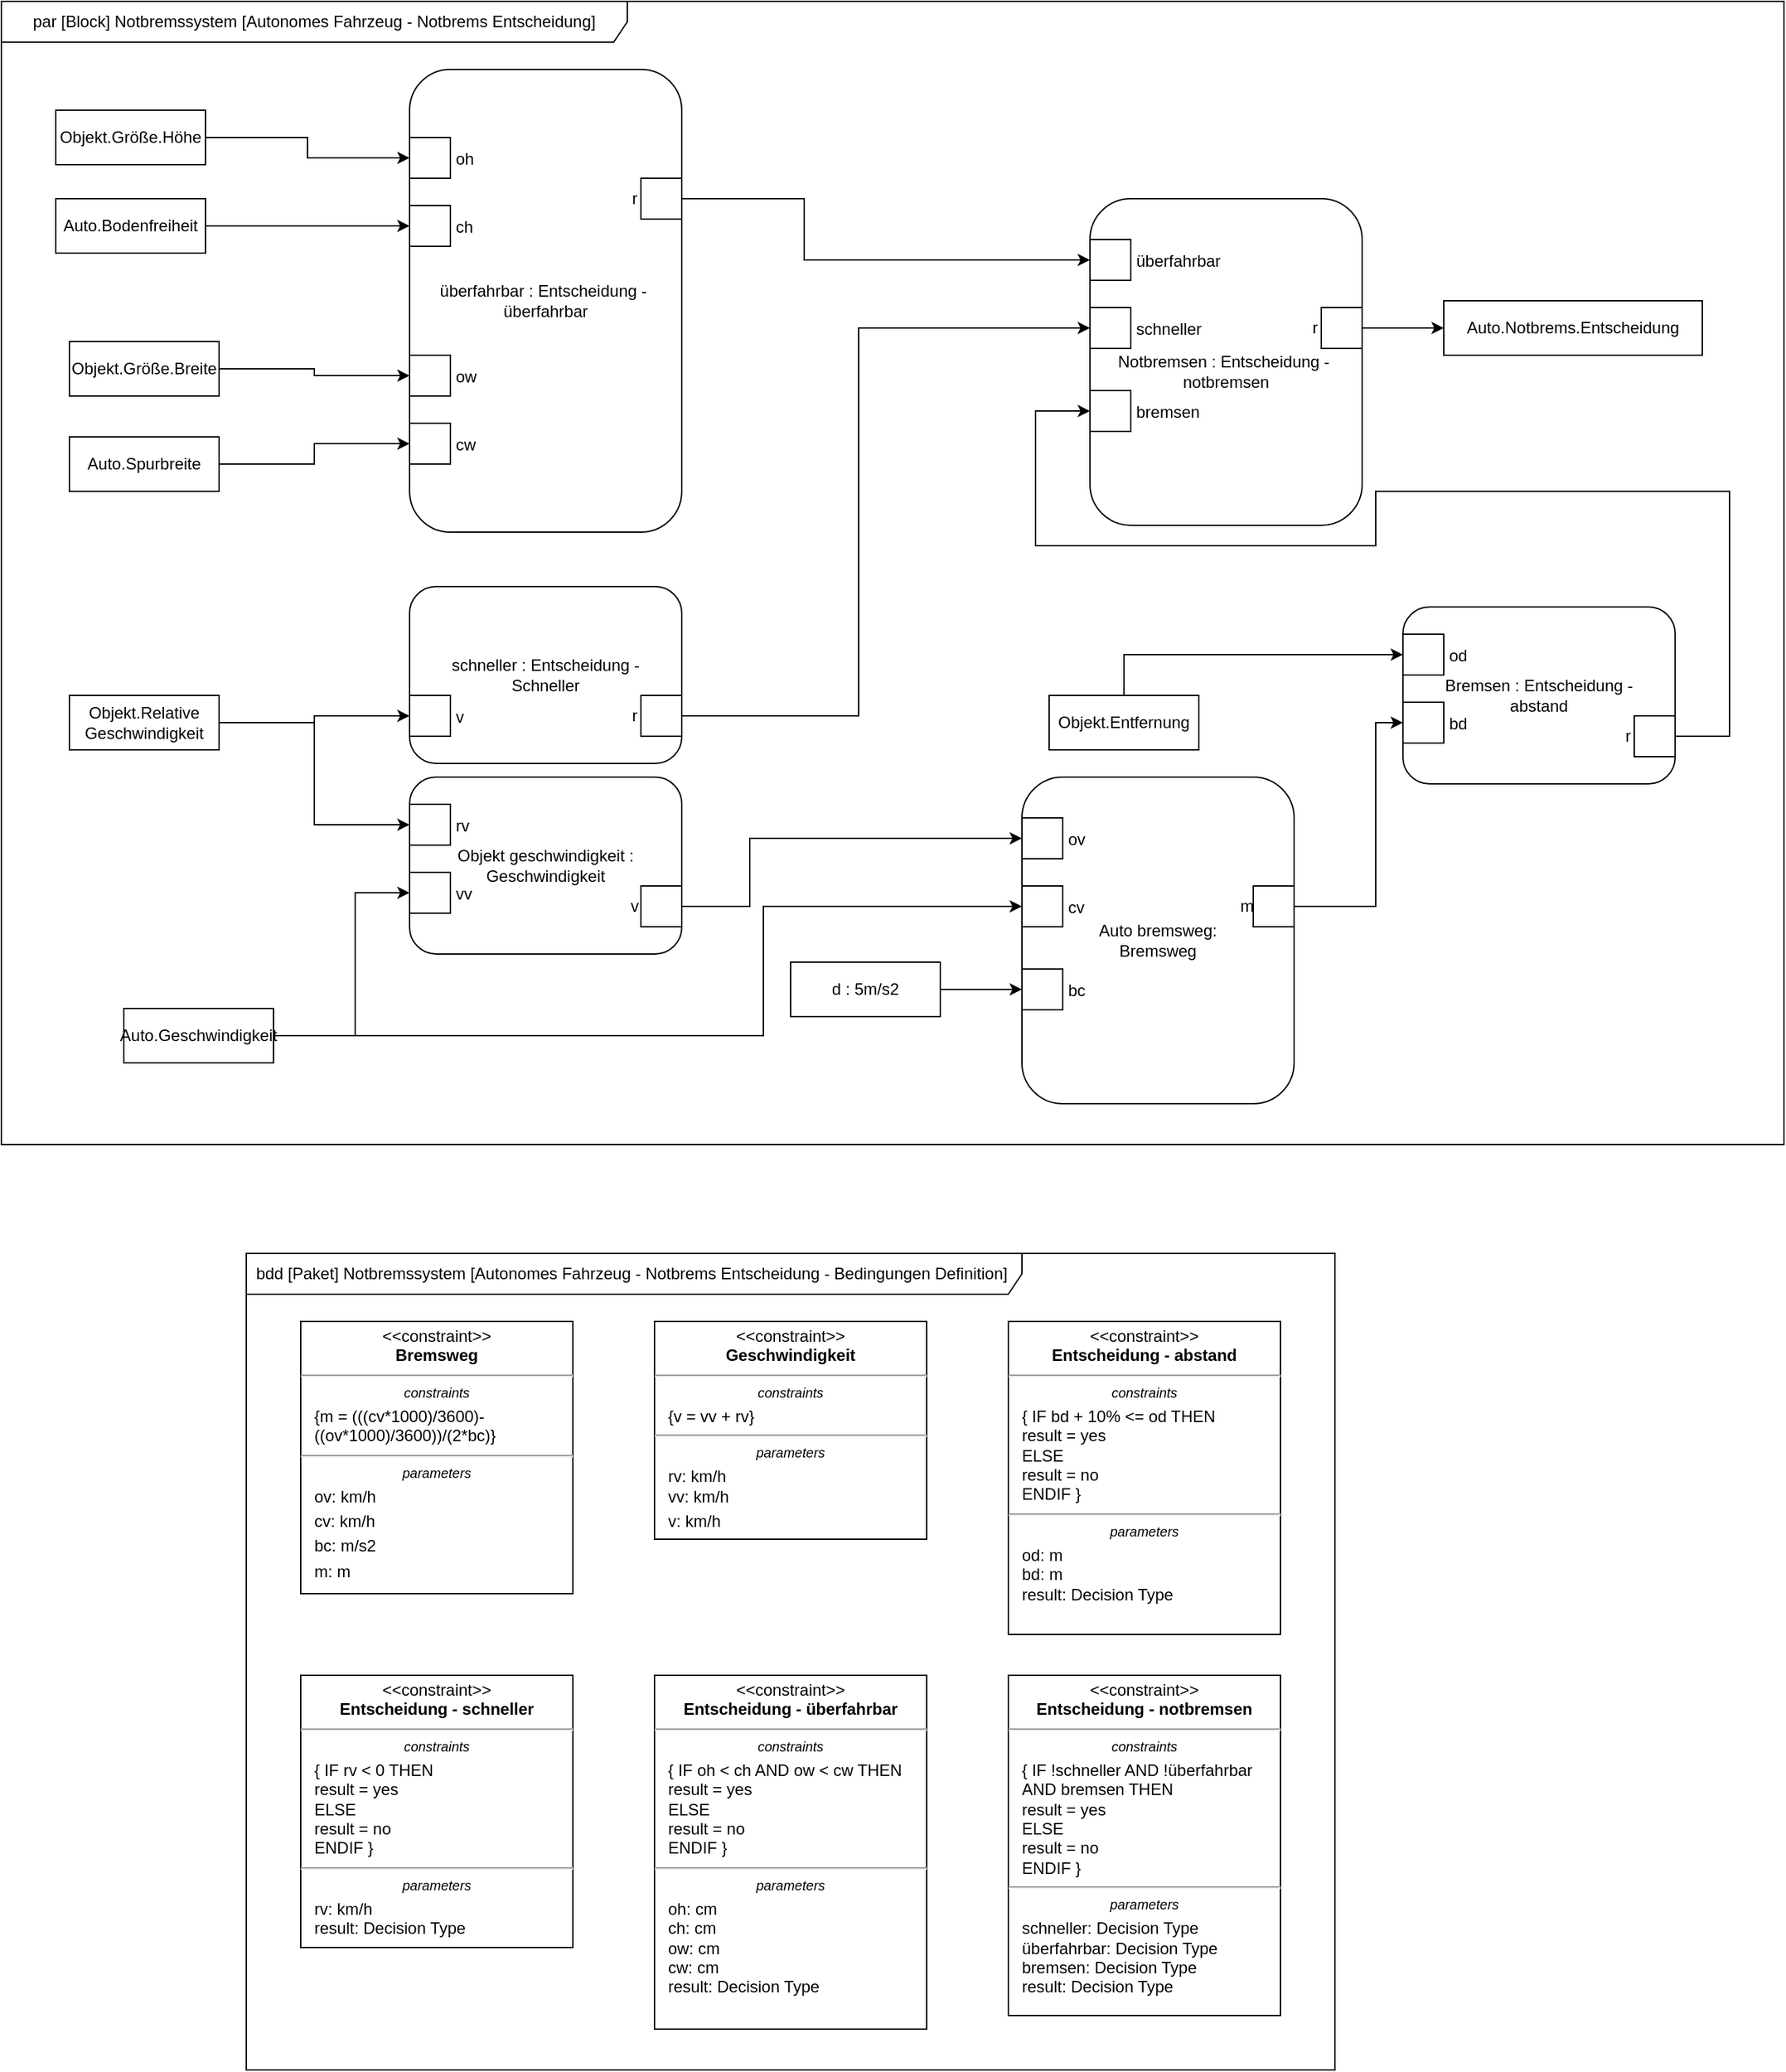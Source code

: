 <mxfile version="22.1.21" type="device">
  <diagram name="Page-1" id="929967ad-93f9-6ef4-fab6-5d389245f69c">
    <mxGraphModel dx="797" dy="447" grid="1" gridSize="10" guides="1" tooltips="1" connect="1" arrows="1" fold="1" page="1" pageScale="1.5" pageWidth="1169" pageHeight="826" background="none" math="0" shadow="0">
      <root>
        <mxCell id="0" style=";html=1;" />
        <mxCell id="1" style=";html=1;" parent="0" />
        <mxCell id="T8QVeg7aDXr-v9vp2et7-98" style="edgeStyle=orthogonalEdgeStyle;rounded=0;orthogonalLoop=1;jettySize=auto;html=1;" parent="1" source="T8QVeg7aDXr-v9vp2et7-7" target="T8QVeg7aDXr-v9vp2et7-93" edge="1">
          <mxGeometry relative="1" as="geometry">
            <Array as="points">
              <mxPoint x="1035" y="780" />
            </Array>
          </mxGeometry>
        </mxCell>
        <mxCell id="T8QVeg7aDXr-v9vp2et7-7" value="Objekt.Entfernung" style="rounded=0;whiteSpace=wrap;html=1;" parent="1" vertex="1">
          <mxGeometry x="980" y="810" width="110" height="40" as="geometry" />
        </mxCell>
        <mxCell id="T8QVeg7aDXr-v9vp2et7-55" style="edgeStyle=orthogonalEdgeStyle;rounded=0;orthogonalLoop=1;jettySize=auto;html=1;" parent="1" source="T8QVeg7aDXr-v9vp2et7-8" target="T8QVeg7aDXr-v9vp2et7-47" edge="1">
          <mxGeometry relative="1" as="geometry" />
        </mxCell>
        <mxCell id="T8QVeg7aDXr-v9vp2et7-8" value="Objekt.Größe.Höhe" style="rounded=0;whiteSpace=wrap;html=1;" parent="1" vertex="1">
          <mxGeometry x="250" y="380" width="110" height="40" as="geometry" />
        </mxCell>
        <mxCell id="T8QVeg7aDXr-v9vp2et7-63" style="edgeStyle=orthogonalEdgeStyle;rounded=0;orthogonalLoop=1;jettySize=auto;html=1;" parent="1" source="T8QVeg7aDXr-v9vp2et7-9" target="T8QVeg7aDXr-v9vp2et7-60" edge="1">
          <mxGeometry relative="1" as="geometry" />
        </mxCell>
        <mxCell id="T8QVeg7aDXr-v9vp2et7-120" style="edgeStyle=orthogonalEdgeStyle;rounded=0;orthogonalLoop=1;jettySize=auto;html=1;entryX=0;entryY=0.5;entryDx=0;entryDy=0;" parent="1" source="T8QVeg7aDXr-v9vp2et7-9" target="T8QVeg7aDXr-v9vp2et7-66" edge="1">
          <mxGeometry relative="1" as="geometry" />
        </mxCell>
        <mxCell id="T8QVeg7aDXr-v9vp2et7-9" value="Objekt.Relative&lt;br&gt;Geschwindigkeit" style="rounded=0;whiteSpace=wrap;html=1;" parent="1" vertex="1">
          <mxGeometry x="260" y="810" width="110" height="40" as="geometry" />
        </mxCell>
        <mxCell id="T8QVeg7aDXr-v9vp2et7-35" value="" style="group" parent="1" vertex="1" connectable="0">
          <mxGeometry x="960" y="870" width="200" height="240" as="geometry" />
        </mxCell>
        <mxCell id="T8QVeg7aDXr-v9vp2et7-36" value="Auto bremsweg:&lt;br&gt;Bremsweg" style="rounded=1;whiteSpace=wrap;html=1;" parent="T8QVeg7aDXr-v9vp2et7-35" vertex="1">
          <mxGeometry width="200" height="240" as="geometry" />
        </mxCell>
        <mxCell id="T8QVeg7aDXr-v9vp2et7-37" value="ov" style="fontStyle=0;labelPosition=right;verticalLabelPosition=middle;align=left;verticalAlign=middle;spacingLeft=2;" parent="T8QVeg7aDXr-v9vp2et7-35" vertex="1">
          <mxGeometry y="30" width="30" height="30" as="geometry" />
        </mxCell>
        <mxCell id="T8QVeg7aDXr-v9vp2et7-38" value="" style="fontStyle=0;labelPosition=right;verticalLabelPosition=middle;align=left;verticalAlign=middle;spacingLeft=2;flipH=0;flipV=1;direction=east;rotation=0;" parent="T8QVeg7aDXr-v9vp2et7-35" vertex="1">
          <mxGeometry x="170" y="80" width="30" height="30" as="geometry" />
        </mxCell>
        <mxCell id="T8QVeg7aDXr-v9vp2et7-39" value="m" style="text;html=1;align=center;verticalAlign=middle;resizable=0;points=[];autosize=1;strokeColor=none;fillColor=none;" parent="T8QVeg7aDXr-v9vp2et7-35" vertex="1">
          <mxGeometry x="150" y="80" width="30" height="30" as="geometry" />
        </mxCell>
        <mxCell id="T8QVeg7aDXr-v9vp2et7-83" value="cv" style="fontStyle=0;labelPosition=right;verticalLabelPosition=middle;align=left;verticalAlign=middle;spacingLeft=2;" parent="T8QVeg7aDXr-v9vp2et7-35" vertex="1">
          <mxGeometry y="80" width="30" height="30" as="geometry" />
        </mxCell>
        <mxCell id="T8QVeg7aDXr-v9vp2et7-86" value="bc" style="fontStyle=0;labelPosition=right;verticalLabelPosition=middle;align=left;verticalAlign=middle;spacingLeft=2;" parent="T8QVeg7aDXr-v9vp2et7-35" vertex="1">
          <mxGeometry y="141" width="30" height="30" as="geometry" />
        </mxCell>
        <mxCell id="T8QVeg7aDXr-v9vp2et7-56" style="edgeStyle=orthogonalEdgeStyle;rounded=0;orthogonalLoop=1;jettySize=auto;html=1;" parent="1" source="T8QVeg7aDXr-v9vp2et7-42" target="T8QVeg7aDXr-v9vp2et7-51" edge="1">
          <mxGeometry relative="1" as="geometry" />
        </mxCell>
        <mxCell id="T8QVeg7aDXr-v9vp2et7-42" value="Objekt.Größe.Breite" style="rounded=0;whiteSpace=wrap;html=1;" parent="1" vertex="1">
          <mxGeometry x="260" y="550" width="110" height="40" as="geometry" />
        </mxCell>
        <mxCell id="T8QVeg7aDXr-v9vp2et7-53" style="edgeStyle=orthogonalEdgeStyle;rounded=0;orthogonalLoop=1;jettySize=auto;html=1;" parent="1" source="T8QVeg7aDXr-v9vp2et7-43" target="T8QVeg7aDXr-v9vp2et7-50" edge="1">
          <mxGeometry relative="1" as="geometry">
            <Array as="points">
              <mxPoint x="410" y="465" />
              <mxPoint x="410" y="465" />
            </Array>
          </mxGeometry>
        </mxCell>
        <mxCell id="T8QVeg7aDXr-v9vp2et7-43" value="Auto.Bodenfreiheit" style="rounded=0;whiteSpace=wrap;html=1;" parent="1" vertex="1">
          <mxGeometry x="250" y="445" width="110" height="40" as="geometry" />
        </mxCell>
        <mxCell id="T8QVeg7aDXr-v9vp2et7-57" style="edgeStyle=orthogonalEdgeStyle;rounded=0;orthogonalLoop=1;jettySize=auto;html=1;" parent="1" source="T8QVeg7aDXr-v9vp2et7-44" target="T8QVeg7aDXr-v9vp2et7-52" edge="1">
          <mxGeometry relative="1" as="geometry" />
        </mxCell>
        <mxCell id="T8QVeg7aDXr-v9vp2et7-44" value="Auto.Spurbreite" style="rounded=0;whiteSpace=wrap;html=1;" parent="1" vertex="1">
          <mxGeometry x="260" y="620" width="110" height="40" as="geometry" />
        </mxCell>
        <mxCell id="T8QVeg7aDXr-v9vp2et7-45" value="" style="group" parent="1" vertex="1" connectable="0">
          <mxGeometry x="510" y="350" width="200" height="340" as="geometry" />
        </mxCell>
        <mxCell id="T8QVeg7aDXr-v9vp2et7-46" value="überfahrbar : Entscheidung -&amp;nbsp;&lt;br&gt;überfahrbar" style="rounded=1;whiteSpace=wrap;html=1;" parent="T8QVeg7aDXr-v9vp2et7-45" vertex="1">
          <mxGeometry width="200" height="340" as="geometry" />
        </mxCell>
        <mxCell id="T8QVeg7aDXr-v9vp2et7-47" value="oh" style="fontStyle=0;labelPosition=right;verticalLabelPosition=middle;align=left;verticalAlign=middle;spacingLeft=2;" parent="T8QVeg7aDXr-v9vp2et7-45" vertex="1">
          <mxGeometry y="50" width="30" height="30" as="geometry" />
        </mxCell>
        <mxCell id="T8QVeg7aDXr-v9vp2et7-48" value="" style="fontStyle=0;labelPosition=right;verticalLabelPosition=middle;align=left;verticalAlign=middle;spacingLeft=2;flipH=0;flipV=1;direction=east;rotation=0;" parent="T8QVeg7aDXr-v9vp2et7-45" vertex="1">
          <mxGeometry x="170" y="80" width="30" height="30" as="geometry" />
        </mxCell>
        <mxCell id="T8QVeg7aDXr-v9vp2et7-49" value="r" style="text;html=1;align=center;verticalAlign=middle;resizable=0;points=[];autosize=1;strokeColor=none;fillColor=none;" parent="T8QVeg7aDXr-v9vp2et7-45" vertex="1">
          <mxGeometry x="150" y="80" width="30" height="30" as="geometry" />
        </mxCell>
        <mxCell id="T8QVeg7aDXr-v9vp2et7-52" value="cw" style="fontStyle=0;labelPosition=right;verticalLabelPosition=middle;align=left;verticalAlign=middle;spacingLeft=2;" parent="T8QVeg7aDXr-v9vp2et7-45" vertex="1">
          <mxGeometry y="260" width="30" height="30" as="geometry" />
        </mxCell>
        <mxCell id="T8QVeg7aDXr-v9vp2et7-51" value="ow" style="fontStyle=0;labelPosition=right;verticalLabelPosition=middle;align=left;verticalAlign=middle;spacingLeft=2;" parent="T8QVeg7aDXr-v9vp2et7-45" vertex="1">
          <mxGeometry y="210" width="30" height="30" as="geometry" />
        </mxCell>
        <mxCell id="T8QVeg7aDXr-v9vp2et7-50" value="ch" style="fontStyle=0;labelPosition=right;verticalLabelPosition=middle;align=left;verticalAlign=middle;spacingLeft=2;" parent="T8QVeg7aDXr-v9vp2et7-45" vertex="1">
          <mxGeometry y="100" width="30" height="30" as="geometry" />
        </mxCell>
        <mxCell id="T8QVeg7aDXr-v9vp2et7-58" value="" style="group" parent="1" vertex="1" connectable="0">
          <mxGeometry x="510" y="730" width="200" height="130" as="geometry" />
        </mxCell>
        <mxCell id="T8QVeg7aDXr-v9vp2et7-59" value="schneller : Entscheidung -&lt;br&gt;Schneller" style="rounded=1;whiteSpace=wrap;html=1;" parent="T8QVeg7aDXr-v9vp2et7-58" vertex="1">
          <mxGeometry width="200" height="130" as="geometry" />
        </mxCell>
        <mxCell id="T8QVeg7aDXr-v9vp2et7-60" value="v" style="fontStyle=0;labelPosition=right;verticalLabelPosition=middle;align=left;verticalAlign=middle;spacingLeft=2;" parent="T8QVeg7aDXr-v9vp2et7-58" vertex="1">
          <mxGeometry y="80" width="30" height="30" as="geometry" />
        </mxCell>
        <mxCell id="T8QVeg7aDXr-v9vp2et7-61" value="" style="fontStyle=0;labelPosition=right;verticalLabelPosition=middle;align=left;verticalAlign=middle;spacingLeft=2;flipH=0;flipV=1;direction=east;rotation=0;" parent="T8QVeg7aDXr-v9vp2et7-58" vertex="1">
          <mxGeometry x="170" y="80" width="30" height="30" as="geometry" />
        </mxCell>
        <mxCell id="T8QVeg7aDXr-v9vp2et7-62" value="r" style="text;html=1;align=center;verticalAlign=middle;resizable=0;points=[];autosize=1;strokeColor=none;fillColor=none;" parent="T8QVeg7aDXr-v9vp2et7-58" vertex="1">
          <mxGeometry x="150" y="80" width="30" height="30" as="geometry" />
        </mxCell>
        <mxCell id="T8QVeg7aDXr-v9vp2et7-64" value="" style="group" parent="1" vertex="1" connectable="0">
          <mxGeometry x="510" y="870" width="200" height="130" as="geometry" />
        </mxCell>
        <mxCell id="T8QVeg7aDXr-v9vp2et7-65" value="Objekt geschwindigkeit :&lt;br&gt;Geschwindigkeit" style="rounded=1;whiteSpace=wrap;html=1;" parent="T8QVeg7aDXr-v9vp2et7-64" vertex="1">
          <mxGeometry width="200" height="130" as="geometry" />
        </mxCell>
        <mxCell id="T8QVeg7aDXr-v9vp2et7-66" value="rv" style="fontStyle=0;labelPosition=right;verticalLabelPosition=middle;align=left;verticalAlign=middle;spacingLeft=2;" parent="T8QVeg7aDXr-v9vp2et7-64" vertex="1">
          <mxGeometry y="20" width="30" height="30" as="geometry" />
        </mxCell>
        <mxCell id="T8QVeg7aDXr-v9vp2et7-67" value="" style="fontStyle=0;labelPosition=right;verticalLabelPosition=middle;align=left;verticalAlign=middle;spacingLeft=2;flipH=0;flipV=1;direction=east;rotation=0;" parent="T8QVeg7aDXr-v9vp2et7-64" vertex="1">
          <mxGeometry x="170" y="80" width="30" height="30" as="geometry" />
        </mxCell>
        <mxCell id="T8QVeg7aDXr-v9vp2et7-68" value="v" style="text;html=1;align=center;verticalAlign=middle;resizable=0;points=[];autosize=1;strokeColor=none;fillColor=none;" parent="T8QVeg7aDXr-v9vp2et7-64" vertex="1">
          <mxGeometry x="150" y="80" width="30" height="30" as="geometry" />
        </mxCell>
        <mxCell id="T8QVeg7aDXr-v9vp2et7-74" value="vv" style="fontStyle=0;labelPosition=right;verticalLabelPosition=middle;align=left;verticalAlign=middle;spacingLeft=2;" parent="T8QVeg7aDXr-v9vp2et7-64" vertex="1">
          <mxGeometry y="70" width="30" height="30" as="geometry" />
        </mxCell>
        <mxCell id="T8QVeg7aDXr-v9vp2et7-76" style="edgeStyle=orthogonalEdgeStyle;rounded=0;orthogonalLoop=1;jettySize=auto;html=1;" parent="1" source="T8QVeg7aDXr-v9vp2et7-75" target="T8QVeg7aDXr-v9vp2et7-74" edge="1">
          <mxGeometry relative="1" as="geometry">
            <Array as="points">
              <mxPoint x="470" y="1060" />
              <mxPoint x="470" y="955" />
            </Array>
          </mxGeometry>
        </mxCell>
        <mxCell id="T8QVeg7aDXr-v9vp2et7-87" style="edgeStyle=orthogonalEdgeStyle;rounded=0;orthogonalLoop=1;jettySize=auto;html=1;entryX=0;entryY=0.5;entryDx=0;entryDy=0;" parent="1" source="T8QVeg7aDXr-v9vp2et7-75" target="T8QVeg7aDXr-v9vp2et7-83" edge="1">
          <mxGeometry relative="1" as="geometry">
            <Array as="points">
              <mxPoint x="770" y="1060" />
              <mxPoint x="770" y="965" />
            </Array>
          </mxGeometry>
        </mxCell>
        <mxCell id="T8QVeg7aDXr-v9vp2et7-75" value="Auto.Geschwindigkeit" style="rounded=0;whiteSpace=wrap;html=1;" parent="1" vertex="1">
          <mxGeometry x="300" y="1040" width="110" height="40" as="geometry" />
        </mxCell>
        <mxCell id="T8QVeg7aDXr-v9vp2et7-77" style="edgeStyle=orthogonalEdgeStyle;rounded=0;orthogonalLoop=1;jettySize=auto;html=1;" parent="1" source="T8QVeg7aDXr-v9vp2et7-67" target="T8QVeg7aDXr-v9vp2et7-37" edge="1">
          <mxGeometry relative="1" as="geometry">
            <Array as="points">
              <mxPoint x="760" y="965" />
              <mxPoint x="760" y="915" />
            </Array>
          </mxGeometry>
        </mxCell>
        <mxCell id="T8QVeg7aDXr-v9vp2et7-90" style="edgeStyle=orthogonalEdgeStyle;rounded=0;orthogonalLoop=1;jettySize=auto;html=1;" parent="1" source="T8QVeg7aDXr-v9vp2et7-89" target="T8QVeg7aDXr-v9vp2et7-86" edge="1">
          <mxGeometry relative="1" as="geometry">
            <Array as="points">
              <mxPoint x="910" y="1026" />
              <mxPoint x="910" y="1026" />
            </Array>
          </mxGeometry>
        </mxCell>
        <mxCell id="T8QVeg7aDXr-v9vp2et7-89" value="d : 5m/s2" style="rounded=0;whiteSpace=wrap;html=1;" parent="1" vertex="1">
          <mxGeometry x="790" y="1006" width="110" height="40" as="geometry" />
        </mxCell>
        <mxCell id="T8QVeg7aDXr-v9vp2et7-91" value="" style="group" parent="1" vertex="1" connectable="0">
          <mxGeometry x="1240" y="745" width="200" height="130" as="geometry" />
        </mxCell>
        <mxCell id="T8QVeg7aDXr-v9vp2et7-92" value="Bremsen : Entscheidung -&lt;br&gt;abstand" style="rounded=1;whiteSpace=wrap;html=1;" parent="T8QVeg7aDXr-v9vp2et7-91" vertex="1">
          <mxGeometry width="200" height="130" as="geometry" />
        </mxCell>
        <mxCell id="T8QVeg7aDXr-v9vp2et7-93" value="od" style="fontStyle=0;labelPosition=right;verticalLabelPosition=middle;align=left;verticalAlign=middle;spacingLeft=2;" parent="T8QVeg7aDXr-v9vp2et7-91" vertex="1">
          <mxGeometry y="20" width="30" height="30" as="geometry" />
        </mxCell>
        <mxCell id="T8QVeg7aDXr-v9vp2et7-94" value="" style="fontStyle=0;labelPosition=right;verticalLabelPosition=middle;align=left;verticalAlign=middle;spacingLeft=2;flipH=0;flipV=1;direction=east;rotation=0;" parent="T8QVeg7aDXr-v9vp2et7-91" vertex="1">
          <mxGeometry x="170" y="80" width="30" height="30" as="geometry" />
        </mxCell>
        <mxCell id="T8QVeg7aDXr-v9vp2et7-95" value="r" style="text;html=1;align=center;verticalAlign=middle;resizable=0;points=[];autosize=1;strokeColor=none;fillColor=none;" parent="T8QVeg7aDXr-v9vp2et7-91" vertex="1">
          <mxGeometry x="150" y="80" width="30" height="30" as="geometry" />
        </mxCell>
        <mxCell id="T8QVeg7aDXr-v9vp2et7-96" value="bd" style="fontStyle=0;labelPosition=right;verticalLabelPosition=middle;align=left;verticalAlign=middle;spacingLeft=2;" parent="T8QVeg7aDXr-v9vp2et7-91" vertex="1">
          <mxGeometry y="70" width="30" height="30" as="geometry" />
        </mxCell>
        <mxCell id="T8QVeg7aDXr-v9vp2et7-97" style="edgeStyle=orthogonalEdgeStyle;rounded=0;orthogonalLoop=1;jettySize=auto;html=1;" parent="1" source="T8QVeg7aDXr-v9vp2et7-38" target="T8QVeg7aDXr-v9vp2et7-96" edge="1">
          <mxGeometry relative="1" as="geometry">
            <Array as="points">
              <mxPoint x="1220" y="965" />
              <mxPoint x="1220" y="830" />
            </Array>
          </mxGeometry>
        </mxCell>
        <mxCell id="T8QVeg7aDXr-v9vp2et7-108" value="" style="group" parent="1" vertex="1" connectable="0">
          <mxGeometry x="1010" y="445" width="200" height="240" as="geometry" />
        </mxCell>
        <mxCell id="T8QVeg7aDXr-v9vp2et7-109" value="&lt;br&gt;Notbremsen : Entscheidung -&amp;nbsp;&lt;br&gt;notbremsen" style="rounded=1;whiteSpace=wrap;html=1;" parent="T8QVeg7aDXr-v9vp2et7-108" vertex="1">
          <mxGeometry width="200" height="240" as="geometry" />
        </mxCell>
        <mxCell id="T8QVeg7aDXr-v9vp2et7-110" value="überfahrbar" style="fontStyle=0;labelPosition=right;verticalLabelPosition=middle;align=left;verticalAlign=middle;spacingLeft=2;" parent="T8QVeg7aDXr-v9vp2et7-108" vertex="1">
          <mxGeometry y="30" width="30" height="30" as="geometry" />
        </mxCell>
        <mxCell id="T8QVeg7aDXr-v9vp2et7-111" value="" style="fontStyle=0;labelPosition=right;verticalLabelPosition=middle;align=left;verticalAlign=middle;spacingLeft=2;flipH=0;flipV=1;direction=east;rotation=0;" parent="T8QVeg7aDXr-v9vp2et7-108" vertex="1">
          <mxGeometry x="170" y="80" width="30" height="30" as="geometry" />
        </mxCell>
        <mxCell id="T8QVeg7aDXr-v9vp2et7-112" value="r" style="text;html=1;align=center;verticalAlign=middle;resizable=0;points=[];autosize=1;strokeColor=none;fillColor=none;" parent="T8QVeg7aDXr-v9vp2et7-108" vertex="1">
          <mxGeometry x="150" y="80" width="30" height="30" as="geometry" />
        </mxCell>
        <mxCell id="T8QVeg7aDXr-v9vp2et7-113" value="schneller" style="fontStyle=0;labelPosition=right;verticalLabelPosition=middle;align=left;verticalAlign=middle;spacingLeft=2;" parent="T8QVeg7aDXr-v9vp2et7-108" vertex="1">
          <mxGeometry y="80" width="30" height="30" as="geometry" />
        </mxCell>
        <mxCell id="T8QVeg7aDXr-v9vp2et7-114" value="bremsen" style="fontStyle=0;labelPosition=right;verticalLabelPosition=middle;align=left;verticalAlign=middle;spacingLeft=2;" parent="T8QVeg7aDXr-v9vp2et7-108" vertex="1">
          <mxGeometry y="141" width="30" height="30" as="geometry" />
        </mxCell>
        <mxCell id="T8QVeg7aDXr-v9vp2et7-115" style="edgeStyle=orthogonalEdgeStyle;rounded=0;orthogonalLoop=1;jettySize=auto;html=1;" parent="1" source="T8QVeg7aDXr-v9vp2et7-94" target="T8QVeg7aDXr-v9vp2et7-114" edge="1">
          <mxGeometry relative="1" as="geometry">
            <Array as="points">
              <mxPoint x="1480" y="840" />
              <mxPoint x="1480" y="660" />
              <mxPoint x="1220" y="660" />
              <mxPoint x="1220" y="700" />
              <mxPoint x="970" y="700" />
              <mxPoint x="970" y="601" />
            </Array>
          </mxGeometry>
        </mxCell>
        <mxCell id="T8QVeg7aDXr-v9vp2et7-116" style="edgeStyle=orthogonalEdgeStyle;rounded=0;orthogonalLoop=1;jettySize=auto;html=1;" parent="1" source="T8QVeg7aDXr-v9vp2et7-61" target="T8QVeg7aDXr-v9vp2et7-113" edge="1">
          <mxGeometry relative="1" as="geometry">
            <Array as="points">
              <mxPoint x="840" y="825" />
              <mxPoint x="840" y="540" />
            </Array>
          </mxGeometry>
        </mxCell>
        <mxCell id="T8QVeg7aDXr-v9vp2et7-117" style="edgeStyle=orthogonalEdgeStyle;rounded=0;orthogonalLoop=1;jettySize=auto;html=1;" parent="1" source="T8QVeg7aDXr-v9vp2et7-48" target="T8QVeg7aDXr-v9vp2et7-110" edge="1">
          <mxGeometry relative="1" as="geometry">
            <Array as="points">
              <mxPoint x="800" y="445" />
              <mxPoint x="800" y="490" />
            </Array>
          </mxGeometry>
        </mxCell>
        <mxCell id="T8QVeg7aDXr-v9vp2et7-118" value="Auto.Notbrems.Entscheidung" style="rounded=0;whiteSpace=wrap;html=1;" parent="1" vertex="1">
          <mxGeometry x="1270" y="520" width="190" height="40" as="geometry" />
        </mxCell>
        <mxCell id="T8QVeg7aDXr-v9vp2et7-119" style="edgeStyle=orthogonalEdgeStyle;rounded=0;orthogonalLoop=1;jettySize=auto;html=1;" parent="1" source="T8QVeg7aDXr-v9vp2et7-111" target="T8QVeg7aDXr-v9vp2et7-118" edge="1">
          <mxGeometry relative="1" as="geometry" />
        </mxCell>
        <mxCell id="T8QVeg7aDXr-v9vp2et7-121" value="&lt;p style=&quot;margin:0px;margin-top:4px;text-align:center;&quot;&gt;&amp;lt;&amp;lt;constraint&amp;gt;&amp;gt;&lt;br&gt;&lt;b&gt;Entscheidung - schneller&lt;/b&gt;&lt;/p&gt;&lt;hr&gt;&lt;p style=&quot;font-size:10px;margin:0px;margin-top:4px;text-align:center;&quot;&gt;&lt;i&gt;constraints&lt;/i&gt;&lt;/p&gt;&lt;p style=&quot;margin:0px;margin-top:4px;margin-left:10px;text-align:left;&quot;&gt;{ IF rv &amp;lt; 0 THEN&lt;br&gt;&lt;span style=&quot;background-color: initial;&quot;&gt;result = yes&lt;br&gt;&lt;/span&gt;&lt;span style=&quot;background-color: initial;&quot;&gt;ELSE&amp;nbsp;&lt;br&gt;&lt;/span&gt;&lt;span style=&quot;background-color: initial;&quot;&gt;result = no&lt;br&gt;&lt;/span&gt;&lt;span style=&quot;background-color: initial;&quot;&gt;ENDIF }&lt;/span&gt;&lt;/p&gt;&lt;hr&gt;&lt;p style=&quot;font-size:10px;margin:0px;margin-top:4px;text-align:center;&quot;&gt;&lt;i&gt;parameters&lt;/i&gt;&lt;/p&gt;&lt;p style=&quot;margin:0px;margin-top:4px;margin-left:10px;text-align:left;&quot;&gt;rv: km/h&lt;br&gt;result: Decision Type&lt;/p&gt;" style="shape=rect;html=1;overflow=fill;whiteSpace=wrap;" parent="1" vertex="1">
          <mxGeometry x="430" y="1530" width="200" height="200" as="geometry" />
        </mxCell>
        <mxCell id="T8QVeg7aDXr-v9vp2et7-122" value="&lt;p style=&quot;margin:0px;margin-top:4px;text-align:center;&quot;&gt;&amp;lt;&amp;lt;constraint&amp;gt;&amp;gt;&lt;br&gt;&lt;b&gt;Bremsweg&lt;/b&gt;&lt;/p&gt;&lt;hr&gt;&lt;p style=&quot;font-size:10px;margin:0px;margin-top:4px;text-align:center;&quot;&gt;&lt;i&gt;constraints&lt;/i&gt;&lt;/p&gt;&lt;p style=&quot;margin:0px;margin-top:4px;margin-left:10px;text-align:left;&quot;&gt;{m = (((cv*1000)/3600)-((ov*1000)/3600))/(2*bc)}&lt;br&gt;&lt;/p&gt;&lt;hr&gt;&lt;p style=&quot;font-size:10px;margin:0px;margin-top:4px;text-align:center;&quot;&gt;&lt;i&gt;parameters&lt;/i&gt;&lt;/p&gt;&lt;p style=&quot;margin:0px;margin-top:4px;margin-left:10px;text-align:left;&quot;&gt;ov: km/h&lt;/p&gt;&lt;p style=&quot;margin:0px;margin-top:4px;margin-left:10px;text-align:left;&quot;&gt;cv: km/h&lt;/p&gt;&lt;p style=&quot;margin:0px;margin-top:4px;margin-left:10px;text-align:left;&quot;&gt;bc: m/s2&lt;/p&gt;&lt;p style=&quot;margin:0px;margin-top:4px;margin-left:10px;text-align:left;&quot;&gt;m: m&lt;/p&gt;" style="shape=rect;html=1;overflow=fill;whiteSpace=wrap;" parent="1" vertex="1">
          <mxGeometry x="430" y="1270.0" width="200" height="200" as="geometry" />
        </mxCell>
        <mxCell id="T8QVeg7aDXr-v9vp2et7-124" value="&lt;p style=&quot;margin:0px;margin-top:4px;text-align:center;&quot;&gt;&amp;lt;&amp;lt;constraint&amp;gt;&amp;gt;&lt;br&gt;&lt;b style=&quot;border-color: var(--border-color);&quot;&gt;Entscheidung - überfahrbar&lt;/b&gt;&lt;/p&gt;&lt;hr&gt;&lt;p style=&quot;font-size:10px;margin:0px;margin-top:4px;text-align:center;&quot;&gt;&lt;i&gt;constraints&lt;/i&gt;&lt;/p&gt;&lt;p style=&quot;margin:0px;margin-top:4px;margin-left:10px;text-align:left;&quot;&gt;{ IF oh &amp;lt; ch AND ow &amp;lt; cw THEN&lt;br&gt;&lt;span style=&quot;background-color: initial;&quot;&gt;result = yes&lt;br&gt;&lt;/span&gt;&lt;span style=&quot;background-color: initial;&quot;&gt;ELSE&lt;br&gt;&lt;/span&gt;&lt;span style=&quot;background-color: initial;&quot;&gt;result = no&lt;br&gt;&lt;/span&gt;&lt;span style=&quot;background-color: initial;&quot;&gt;ENDIF }&lt;/span&gt;&lt;/p&gt;&lt;hr&gt;&lt;p style=&quot;font-size:10px;margin:0px;margin-top:4px;text-align:center;&quot;&gt;&lt;i&gt;parameters&lt;/i&gt;&lt;/p&gt;&lt;p style=&quot;margin:0px;margin-top:4px;margin-left:10px;text-align:left;&quot;&gt;oh: cm&lt;br&gt;ch: cm&lt;br&gt;ow: cm&lt;br&gt;cw: cm&lt;br&gt;&lt;span style=&quot;background-color: initial;&quot;&gt;result: Decision Type&lt;/span&gt;&lt;/p&gt;" style="shape=rect;html=1;overflow=fill;whiteSpace=wrap;" parent="1" vertex="1">
          <mxGeometry x="690" y="1530" width="200" height="260" as="geometry" />
        </mxCell>
        <mxCell id="T8QVeg7aDXr-v9vp2et7-126" value="&lt;p style=&quot;margin:0px;margin-top:4px;text-align:center;&quot;&gt;&amp;lt;&amp;lt;constraint&amp;gt;&amp;gt;&lt;br&gt;&lt;b&gt;Geschwindigkeit&lt;/b&gt;&lt;/p&gt;&lt;hr&gt;&lt;p style=&quot;font-size:10px;margin:0px;margin-top:4px;text-align:center;&quot;&gt;&lt;i&gt;constraints&lt;/i&gt;&lt;/p&gt;&lt;p style=&quot;margin:0px;margin-top:4px;margin-left:10px;text-align:left;&quot;&gt;{v = vv + rv}&lt;br&gt;&lt;/p&gt;&lt;hr&gt;&lt;p style=&quot;font-size:10px;margin:0px;margin-top:4px;text-align:center;&quot;&gt;&lt;i&gt;parameters&lt;/i&gt;&lt;/p&gt;&lt;p style=&quot;margin:0px;margin-top:4px;margin-left:10px;text-align:left;&quot;&gt;rv: km/h&lt;br&gt;vv: km/h&lt;/p&gt;&lt;p style=&quot;margin:0px;margin-top:4px;margin-left:10px;text-align:left;&quot;&gt;v: km/h&lt;/p&gt;" style="shape=rect;html=1;overflow=fill;whiteSpace=wrap;" parent="1" vertex="1">
          <mxGeometry x="690" y="1270.0" width="200" height="160" as="geometry" />
        </mxCell>
        <mxCell id="T8QVeg7aDXr-v9vp2et7-127" value="&lt;p style=&quot;margin:0px;margin-top:4px;text-align:center;&quot;&gt;&amp;lt;&amp;lt;constraint&amp;gt;&amp;gt;&lt;br&gt;&lt;b style=&quot;border-color: var(--border-color);&quot;&gt;Entscheidung - notbremsen&lt;/b&gt;&lt;/p&gt;&lt;hr&gt;&lt;p style=&quot;font-size:10px;margin:0px;margin-top:4px;text-align:center;&quot;&gt;&lt;i&gt;constraints&lt;/i&gt;&lt;/p&gt;&lt;p style=&quot;margin:0px;margin-top:4px;margin-left:10px;text-align:left;&quot;&gt;{ IF !schneller AND !überfahrbar AND bremsen THEN&lt;br&gt;&lt;span style=&quot;background-color: initial;&quot;&gt;result = yes&lt;br&gt;&lt;/span&gt;&lt;span style=&quot;background-color: initial;&quot;&gt;ELSE&lt;br&gt;&lt;/span&gt;&lt;span style=&quot;background-color: initial;&quot;&gt;result = no&lt;br&gt;&lt;/span&gt;&lt;span style=&quot;background-color: initial;&quot;&gt;ENDIF }&lt;/span&gt;&lt;/p&gt;&lt;hr&gt;&lt;p style=&quot;font-size:10px;margin:0px;margin-top:4px;text-align:center;&quot;&gt;&lt;i&gt;parameters&lt;/i&gt;&lt;/p&gt;&lt;p style=&quot;margin:0px;margin-top:4px;margin-left:10px;text-align:left;&quot;&gt;schneller: Decision Type&lt;br&gt;überfahrbar: Decision Type&lt;br&gt;bremsen: Decision Type&lt;br&gt;&lt;span style=&quot;background-color: initial;&quot;&gt;result: Decision Type&lt;/span&gt;&lt;/p&gt;" style="shape=rect;html=1;overflow=fill;whiteSpace=wrap;" parent="1" vertex="1">
          <mxGeometry x="950" y="1530" width="200" height="250" as="geometry" />
        </mxCell>
        <mxCell id="T8QVeg7aDXr-v9vp2et7-128" value="&lt;p style=&quot;margin:0px;margin-top:4px;text-align:center;&quot;&gt;&amp;lt;&amp;lt;constraint&amp;gt;&amp;gt;&lt;br&gt;&lt;b style=&quot;border-color: var(--border-color);&quot;&gt;Entscheidung - abstand&lt;/b&gt;&lt;/p&gt;&lt;hr&gt;&lt;p style=&quot;font-size:10px;margin:0px;margin-top:4px;text-align:center;&quot;&gt;&lt;i&gt;constraints&lt;/i&gt;&lt;/p&gt;&lt;p style=&quot;margin:0px;margin-top:4px;margin-left:10px;text-align:left;&quot;&gt;{ IF bd + 10% &amp;lt;= od THEN&lt;br&gt;&lt;span style=&quot;background-color: initial;&quot;&gt;result = yes&lt;br&gt;&lt;/span&gt;&lt;span style=&quot;background-color: initial;&quot;&gt;ELSE&lt;br&gt;&lt;/span&gt;&lt;span style=&quot;background-color: initial;&quot;&gt;result = no&lt;br&gt;&lt;/span&gt;&lt;span style=&quot;background-color: initial;&quot;&gt;ENDIF }&lt;/span&gt;&lt;/p&gt;&lt;hr&gt;&lt;p style=&quot;font-size:10px;margin:0px;margin-top:4px;text-align:center;&quot;&gt;&lt;i&gt;parameters&lt;/i&gt;&lt;/p&gt;&lt;p style=&quot;margin:0px;margin-top:4px;margin-left:10px;text-align:left;&quot;&gt;od: m&lt;br&gt;bd: m&lt;br&gt;result: Decision Type&lt;/p&gt;" style="shape=rect;html=1;overflow=fill;whiteSpace=wrap;" parent="1" vertex="1">
          <mxGeometry x="950" y="1270.0" width="200" height="230" as="geometry" />
        </mxCell>
        <mxCell id="SzN0_XjdNqWwzKOmvZnj-1" value="par [Block] Notbremssystem [Autonomes Fahrzeug -&amp;nbsp;Notbrems Entscheidung]" style="shape=umlFrame;whiteSpace=wrap;html=1;pointerEvents=0;width=460;height=30;" parent="1" vertex="1">
          <mxGeometry x="210" y="300" width="1310" height="840" as="geometry" />
        </mxCell>
        <mxCell id="SzN0_XjdNqWwzKOmvZnj-2" value="bdd [Paket] Notbremssystem [Autonomes Fahrzeug -&amp;nbsp;Notbrems Entscheidung&amp;nbsp;-&amp;nbsp;Bedingungen Definition]&amp;nbsp;" style="shape=umlFrame;whiteSpace=wrap;html=1;pointerEvents=0;width=570;height=30;" parent="1" vertex="1">
          <mxGeometry x="390" y="1220" width="800" height="600" as="geometry" />
        </mxCell>
      </root>
    </mxGraphModel>
  </diagram>
</mxfile>
